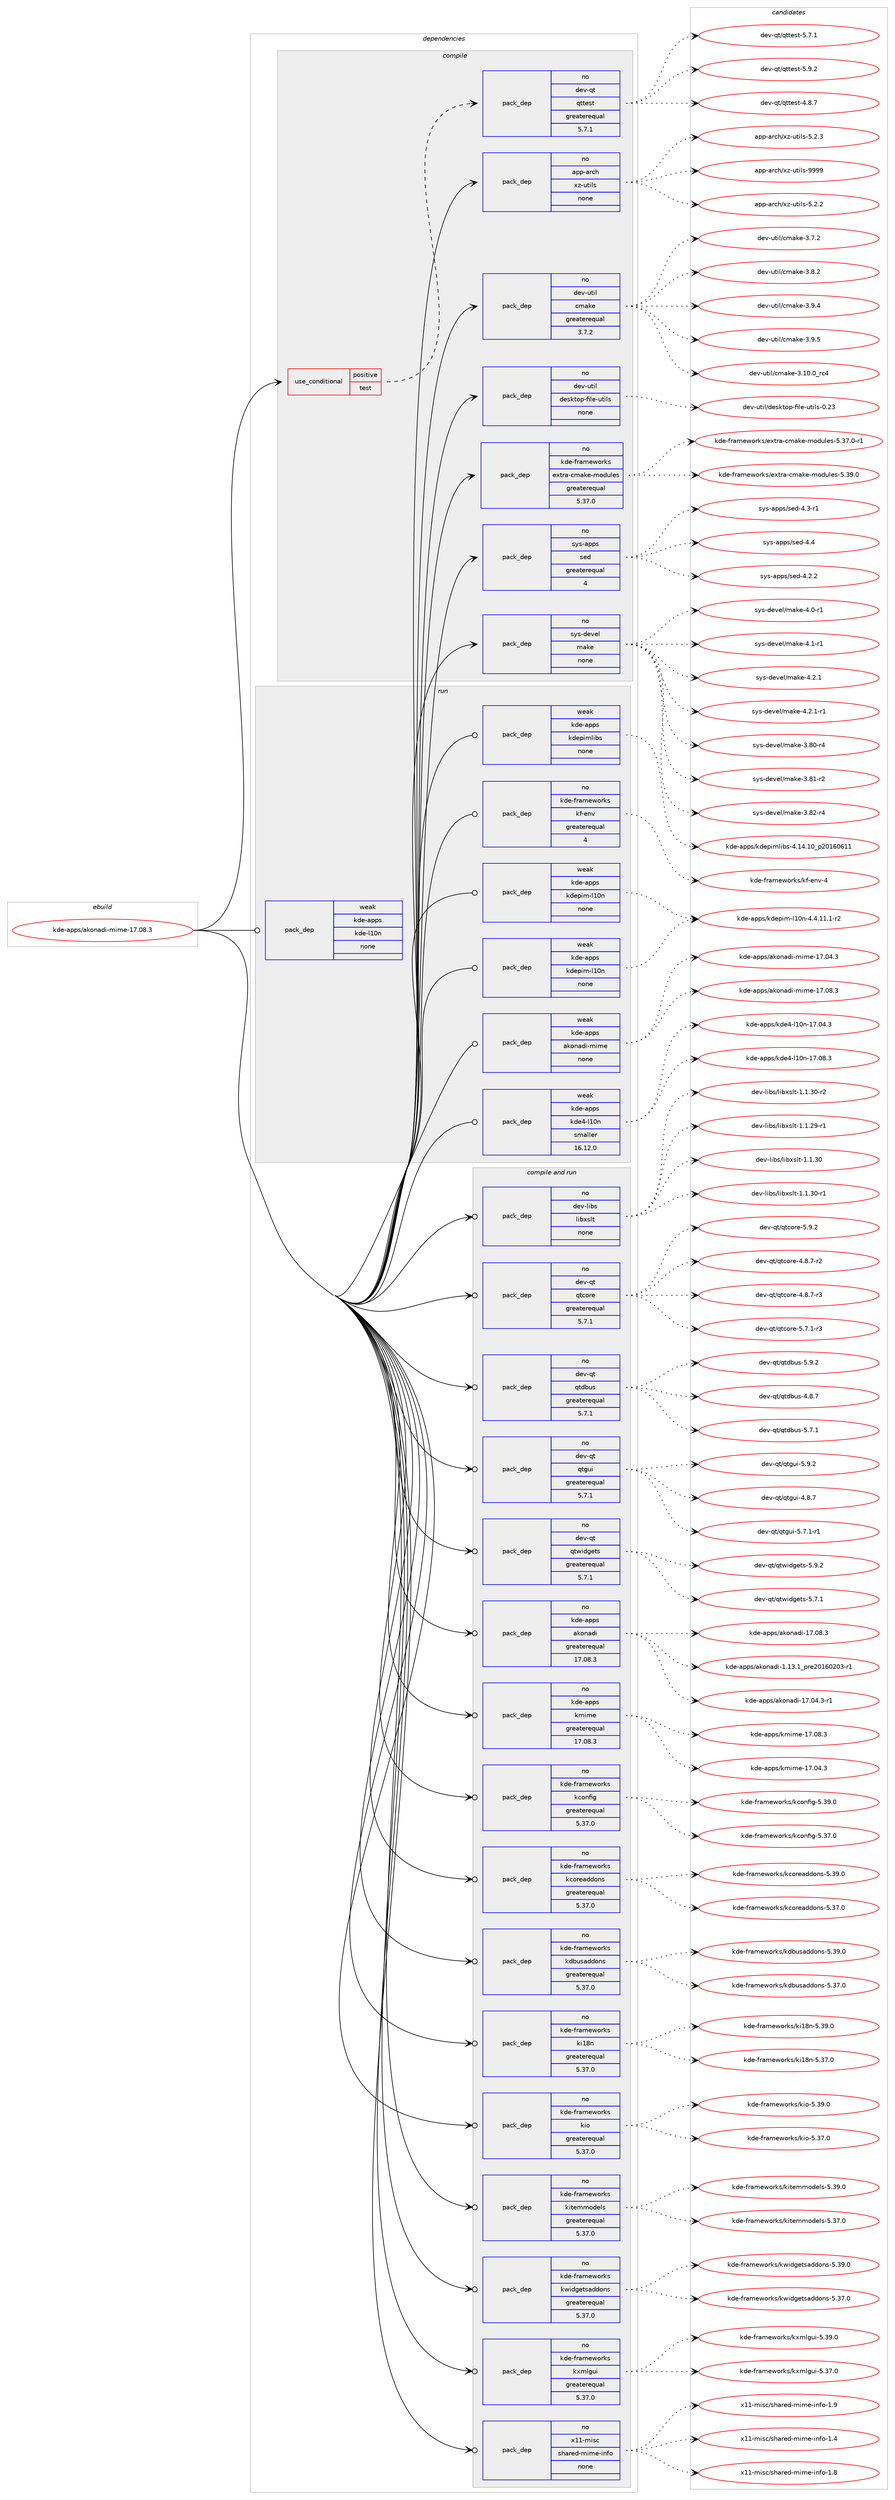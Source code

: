 digraph prolog {

# *************
# Graph options
# *************

newrank=true;
concentrate=true;
compound=true;
graph [rankdir=LR,fontname=Helvetica,fontsize=10,ranksep=1.5];#, ranksep=2.5, nodesep=0.2];
edge  [arrowhead=vee];
node  [fontname=Helvetica,fontsize=10];

# **********
# The ebuild
# **********

subgraph cluster_leftcol {
color=gray;
rank=same;
label=<<i>ebuild</i>>;
id [label="kde-apps/akonadi-mime-17.08.3", color=red, width=4, href="../kde-apps/akonadi-mime-17.08.3.svg"];
}

# ****************
# The dependencies
# ****************

subgraph cluster_midcol {
color=gray;
label=<<i>dependencies</i>>;
subgraph cluster_compile {
fillcolor="#eeeeee";
style=filled;
label=<<i>compile</i>>;
subgraph cond82305 {
dependency313438 [label=<<TABLE BORDER="0" CELLBORDER="1" CELLSPACING="0" CELLPADDING="4"><TR><TD ROWSPAN="3" CELLPADDING="10">use_conditional</TD></TR><TR><TD>positive</TD></TR><TR><TD>test</TD></TR></TABLE>>, shape=none, color=red];
subgraph pack226142 {
dependency313439 [label=<<TABLE BORDER="0" CELLBORDER="1" CELLSPACING="0" CELLPADDING="4" WIDTH="220"><TR><TD ROWSPAN="6" CELLPADDING="30">pack_dep</TD></TR><TR><TD WIDTH="110">no</TD></TR><TR><TD>dev-qt</TD></TR><TR><TD>qttest</TD></TR><TR><TD>greaterequal</TD></TR><TR><TD>5.7.1</TD></TR></TABLE>>, shape=none, color=blue];
}
dependency313438:e -> dependency313439:w [weight=20,style="dashed",arrowhead="vee"];
}
id:e -> dependency313438:w [weight=20,style="solid",arrowhead="vee"];
subgraph pack226143 {
dependency313440 [label=<<TABLE BORDER="0" CELLBORDER="1" CELLSPACING="0" CELLPADDING="4" WIDTH="220"><TR><TD ROWSPAN="6" CELLPADDING="30">pack_dep</TD></TR><TR><TD WIDTH="110">no</TD></TR><TR><TD>app-arch</TD></TR><TR><TD>xz-utils</TD></TR><TR><TD>none</TD></TR><TR><TD></TD></TR></TABLE>>, shape=none, color=blue];
}
id:e -> dependency313440:w [weight=20,style="solid",arrowhead="vee"];
subgraph pack226144 {
dependency313441 [label=<<TABLE BORDER="0" CELLBORDER="1" CELLSPACING="0" CELLPADDING="4" WIDTH="220"><TR><TD ROWSPAN="6" CELLPADDING="30">pack_dep</TD></TR><TR><TD WIDTH="110">no</TD></TR><TR><TD>dev-util</TD></TR><TR><TD>cmake</TD></TR><TR><TD>greaterequal</TD></TR><TR><TD>3.7.2</TD></TR></TABLE>>, shape=none, color=blue];
}
id:e -> dependency313441:w [weight=20,style="solid",arrowhead="vee"];
subgraph pack226145 {
dependency313442 [label=<<TABLE BORDER="0" CELLBORDER="1" CELLSPACING="0" CELLPADDING="4" WIDTH="220"><TR><TD ROWSPAN="6" CELLPADDING="30">pack_dep</TD></TR><TR><TD WIDTH="110">no</TD></TR><TR><TD>dev-util</TD></TR><TR><TD>desktop-file-utils</TD></TR><TR><TD>none</TD></TR><TR><TD></TD></TR></TABLE>>, shape=none, color=blue];
}
id:e -> dependency313442:w [weight=20,style="solid",arrowhead="vee"];
subgraph pack226146 {
dependency313443 [label=<<TABLE BORDER="0" CELLBORDER="1" CELLSPACING="0" CELLPADDING="4" WIDTH="220"><TR><TD ROWSPAN="6" CELLPADDING="30">pack_dep</TD></TR><TR><TD WIDTH="110">no</TD></TR><TR><TD>kde-frameworks</TD></TR><TR><TD>extra-cmake-modules</TD></TR><TR><TD>greaterequal</TD></TR><TR><TD>5.37.0</TD></TR></TABLE>>, shape=none, color=blue];
}
id:e -> dependency313443:w [weight=20,style="solid",arrowhead="vee"];
subgraph pack226147 {
dependency313444 [label=<<TABLE BORDER="0" CELLBORDER="1" CELLSPACING="0" CELLPADDING="4" WIDTH="220"><TR><TD ROWSPAN="6" CELLPADDING="30">pack_dep</TD></TR><TR><TD WIDTH="110">no</TD></TR><TR><TD>sys-apps</TD></TR><TR><TD>sed</TD></TR><TR><TD>greaterequal</TD></TR><TR><TD>4</TD></TR></TABLE>>, shape=none, color=blue];
}
id:e -> dependency313444:w [weight=20,style="solid",arrowhead="vee"];
subgraph pack226148 {
dependency313445 [label=<<TABLE BORDER="0" CELLBORDER="1" CELLSPACING="0" CELLPADDING="4" WIDTH="220"><TR><TD ROWSPAN="6" CELLPADDING="30">pack_dep</TD></TR><TR><TD WIDTH="110">no</TD></TR><TR><TD>sys-devel</TD></TR><TR><TD>make</TD></TR><TR><TD>none</TD></TR><TR><TD></TD></TR></TABLE>>, shape=none, color=blue];
}
id:e -> dependency313445:w [weight=20,style="solid",arrowhead="vee"];
}
subgraph cluster_compileandrun {
fillcolor="#eeeeee";
style=filled;
label=<<i>compile and run</i>>;
subgraph pack226149 {
dependency313446 [label=<<TABLE BORDER="0" CELLBORDER="1" CELLSPACING="0" CELLPADDING="4" WIDTH="220"><TR><TD ROWSPAN="6" CELLPADDING="30">pack_dep</TD></TR><TR><TD WIDTH="110">no</TD></TR><TR><TD>dev-libs</TD></TR><TR><TD>libxslt</TD></TR><TR><TD>none</TD></TR><TR><TD></TD></TR></TABLE>>, shape=none, color=blue];
}
id:e -> dependency313446:w [weight=20,style="solid",arrowhead="odotvee"];
subgraph pack226150 {
dependency313447 [label=<<TABLE BORDER="0" CELLBORDER="1" CELLSPACING="0" CELLPADDING="4" WIDTH="220"><TR><TD ROWSPAN="6" CELLPADDING="30">pack_dep</TD></TR><TR><TD WIDTH="110">no</TD></TR><TR><TD>dev-qt</TD></TR><TR><TD>qtcore</TD></TR><TR><TD>greaterequal</TD></TR><TR><TD>5.7.1</TD></TR></TABLE>>, shape=none, color=blue];
}
id:e -> dependency313447:w [weight=20,style="solid",arrowhead="odotvee"];
subgraph pack226151 {
dependency313448 [label=<<TABLE BORDER="0" CELLBORDER="1" CELLSPACING="0" CELLPADDING="4" WIDTH="220"><TR><TD ROWSPAN="6" CELLPADDING="30">pack_dep</TD></TR><TR><TD WIDTH="110">no</TD></TR><TR><TD>dev-qt</TD></TR><TR><TD>qtdbus</TD></TR><TR><TD>greaterequal</TD></TR><TR><TD>5.7.1</TD></TR></TABLE>>, shape=none, color=blue];
}
id:e -> dependency313448:w [weight=20,style="solid",arrowhead="odotvee"];
subgraph pack226152 {
dependency313449 [label=<<TABLE BORDER="0" CELLBORDER="1" CELLSPACING="0" CELLPADDING="4" WIDTH="220"><TR><TD ROWSPAN="6" CELLPADDING="30">pack_dep</TD></TR><TR><TD WIDTH="110">no</TD></TR><TR><TD>dev-qt</TD></TR><TR><TD>qtgui</TD></TR><TR><TD>greaterequal</TD></TR><TR><TD>5.7.1</TD></TR></TABLE>>, shape=none, color=blue];
}
id:e -> dependency313449:w [weight=20,style="solid",arrowhead="odotvee"];
subgraph pack226153 {
dependency313450 [label=<<TABLE BORDER="0" CELLBORDER="1" CELLSPACING="0" CELLPADDING="4" WIDTH="220"><TR><TD ROWSPAN="6" CELLPADDING="30">pack_dep</TD></TR><TR><TD WIDTH="110">no</TD></TR><TR><TD>dev-qt</TD></TR><TR><TD>qtwidgets</TD></TR><TR><TD>greaterequal</TD></TR><TR><TD>5.7.1</TD></TR></TABLE>>, shape=none, color=blue];
}
id:e -> dependency313450:w [weight=20,style="solid",arrowhead="odotvee"];
subgraph pack226154 {
dependency313451 [label=<<TABLE BORDER="0" CELLBORDER="1" CELLSPACING="0" CELLPADDING="4" WIDTH="220"><TR><TD ROWSPAN="6" CELLPADDING="30">pack_dep</TD></TR><TR><TD WIDTH="110">no</TD></TR><TR><TD>kde-apps</TD></TR><TR><TD>akonadi</TD></TR><TR><TD>greaterequal</TD></TR><TR><TD>17.08.3</TD></TR></TABLE>>, shape=none, color=blue];
}
id:e -> dependency313451:w [weight=20,style="solid",arrowhead="odotvee"];
subgraph pack226155 {
dependency313452 [label=<<TABLE BORDER="0" CELLBORDER="1" CELLSPACING="0" CELLPADDING="4" WIDTH="220"><TR><TD ROWSPAN="6" CELLPADDING="30">pack_dep</TD></TR><TR><TD WIDTH="110">no</TD></TR><TR><TD>kde-apps</TD></TR><TR><TD>kmime</TD></TR><TR><TD>greaterequal</TD></TR><TR><TD>17.08.3</TD></TR></TABLE>>, shape=none, color=blue];
}
id:e -> dependency313452:w [weight=20,style="solid",arrowhead="odotvee"];
subgraph pack226156 {
dependency313453 [label=<<TABLE BORDER="0" CELLBORDER="1" CELLSPACING="0" CELLPADDING="4" WIDTH="220"><TR><TD ROWSPAN="6" CELLPADDING="30">pack_dep</TD></TR><TR><TD WIDTH="110">no</TD></TR><TR><TD>kde-frameworks</TD></TR><TR><TD>kconfig</TD></TR><TR><TD>greaterequal</TD></TR><TR><TD>5.37.0</TD></TR></TABLE>>, shape=none, color=blue];
}
id:e -> dependency313453:w [weight=20,style="solid",arrowhead="odotvee"];
subgraph pack226157 {
dependency313454 [label=<<TABLE BORDER="0" CELLBORDER="1" CELLSPACING="0" CELLPADDING="4" WIDTH="220"><TR><TD ROWSPAN="6" CELLPADDING="30">pack_dep</TD></TR><TR><TD WIDTH="110">no</TD></TR><TR><TD>kde-frameworks</TD></TR><TR><TD>kcoreaddons</TD></TR><TR><TD>greaterequal</TD></TR><TR><TD>5.37.0</TD></TR></TABLE>>, shape=none, color=blue];
}
id:e -> dependency313454:w [weight=20,style="solid",arrowhead="odotvee"];
subgraph pack226158 {
dependency313455 [label=<<TABLE BORDER="0" CELLBORDER="1" CELLSPACING="0" CELLPADDING="4" WIDTH="220"><TR><TD ROWSPAN="6" CELLPADDING="30">pack_dep</TD></TR><TR><TD WIDTH="110">no</TD></TR><TR><TD>kde-frameworks</TD></TR><TR><TD>kdbusaddons</TD></TR><TR><TD>greaterequal</TD></TR><TR><TD>5.37.0</TD></TR></TABLE>>, shape=none, color=blue];
}
id:e -> dependency313455:w [weight=20,style="solid",arrowhead="odotvee"];
subgraph pack226159 {
dependency313456 [label=<<TABLE BORDER="0" CELLBORDER="1" CELLSPACING="0" CELLPADDING="4" WIDTH="220"><TR><TD ROWSPAN="6" CELLPADDING="30">pack_dep</TD></TR><TR><TD WIDTH="110">no</TD></TR><TR><TD>kde-frameworks</TD></TR><TR><TD>ki18n</TD></TR><TR><TD>greaterequal</TD></TR><TR><TD>5.37.0</TD></TR></TABLE>>, shape=none, color=blue];
}
id:e -> dependency313456:w [weight=20,style="solid",arrowhead="odotvee"];
subgraph pack226160 {
dependency313457 [label=<<TABLE BORDER="0" CELLBORDER="1" CELLSPACING="0" CELLPADDING="4" WIDTH="220"><TR><TD ROWSPAN="6" CELLPADDING="30">pack_dep</TD></TR><TR><TD WIDTH="110">no</TD></TR><TR><TD>kde-frameworks</TD></TR><TR><TD>kio</TD></TR><TR><TD>greaterequal</TD></TR><TR><TD>5.37.0</TD></TR></TABLE>>, shape=none, color=blue];
}
id:e -> dependency313457:w [weight=20,style="solid",arrowhead="odotvee"];
subgraph pack226161 {
dependency313458 [label=<<TABLE BORDER="0" CELLBORDER="1" CELLSPACING="0" CELLPADDING="4" WIDTH="220"><TR><TD ROWSPAN="6" CELLPADDING="30">pack_dep</TD></TR><TR><TD WIDTH="110">no</TD></TR><TR><TD>kde-frameworks</TD></TR><TR><TD>kitemmodels</TD></TR><TR><TD>greaterequal</TD></TR><TR><TD>5.37.0</TD></TR></TABLE>>, shape=none, color=blue];
}
id:e -> dependency313458:w [weight=20,style="solid",arrowhead="odotvee"];
subgraph pack226162 {
dependency313459 [label=<<TABLE BORDER="0" CELLBORDER="1" CELLSPACING="0" CELLPADDING="4" WIDTH="220"><TR><TD ROWSPAN="6" CELLPADDING="30">pack_dep</TD></TR><TR><TD WIDTH="110">no</TD></TR><TR><TD>kde-frameworks</TD></TR><TR><TD>kwidgetsaddons</TD></TR><TR><TD>greaterequal</TD></TR><TR><TD>5.37.0</TD></TR></TABLE>>, shape=none, color=blue];
}
id:e -> dependency313459:w [weight=20,style="solid",arrowhead="odotvee"];
subgraph pack226163 {
dependency313460 [label=<<TABLE BORDER="0" CELLBORDER="1" CELLSPACING="0" CELLPADDING="4" WIDTH="220"><TR><TD ROWSPAN="6" CELLPADDING="30">pack_dep</TD></TR><TR><TD WIDTH="110">no</TD></TR><TR><TD>kde-frameworks</TD></TR><TR><TD>kxmlgui</TD></TR><TR><TD>greaterequal</TD></TR><TR><TD>5.37.0</TD></TR></TABLE>>, shape=none, color=blue];
}
id:e -> dependency313460:w [weight=20,style="solid",arrowhead="odotvee"];
subgraph pack226164 {
dependency313461 [label=<<TABLE BORDER="0" CELLBORDER="1" CELLSPACING="0" CELLPADDING="4" WIDTH="220"><TR><TD ROWSPAN="6" CELLPADDING="30">pack_dep</TD></TR><TR><TD WIDTH="110">no</TD></TR><TR><TD>x11-misc</TD></TR><TR><TD>shared-mime-info</TD></TR><TR><TD>none</TD></TR><TR><TD></TD></TR></TABLE>>, shape=none, color=blue];
}
id:e -> dependency313461:w [weight=20,style="solid",arrowhead="odotvee"];
}
subgraph cluster_run {
fillcolor="#eeeeee";
style=filled;
label=<<i>run</i>>;
subgraph pack226165 {
dependency313462 [label=<<TABLE BORDER="0" CELLBORDER="1" CELLSPACING="0" CELLPADDING="4" WIDTH="220"><TR><TD ROWSPAN="6" CELLPADDING="30">pack_dep</TD></TR><TR><TD WIDTH="110">no</TD></TR><TR><TD>kde-frameworks</TD></TR><TR><TD>kf-env</TD></TR><TR><TD>greaterequal</TD></TR><TR><TD>4</TD></TR></TABLE>>, shape=none, color=blue];
}
id:e -> dependency313462:w [weight=20,style="solid",arrowhead="odot"];
subgraph pack226166 {
dependency313463 [label=<<TABLE BORDER="0" CELLBORDER="1" CELLSPACING="0" CELLPADDING="4" WIDTH="220"><TR><TD ROWSPAN="6" CELLPADDING="30">pack_dep</TD></TR><TR><TD WIDTH="110">weak</TD></TR><TR><TD>kde-apps</TD></TR><TR><TD>akonadi-mime</TD></TR><TR><TD>none</TD></TR><TR><TD></TD></TR></TABLE>>, shape=none, color=blue];
}
id:e -> dependency313463:w [weight=20,style="solid",arrowhead="odot"];
subgraph pack226167 {
dependency313464 [label=<<TABLE BORDER="0" CELLBORDER="1" CELLSPACING="0" CELLPADDING="4" WIDTH="220"><TR><TD ROWSPAN="6" CELLPADDING="30">pack_dep</TD></TR><TR><TD WIDTH="110">weak</TD></TR><TR><TD>kde-apps</TD></TR><TR><TD>kde-l10n</TD></TR><TR><TD>none</TD></TR><TR><TD></TD></TR></TABLE>>, shape=none, color=blue];
}
id:e -> dependency313464:w [weight=20,style="solid",arrowhead="odot"];
subgraph pack226168 {
dependency313465 [label=<<TABLE BORDER="0" CELLBORDER="1" CELLSPACING="0" CELLPADDING="4" WIDTH="220"><TR><TD ROWSPAN="6" CELLPADDING="30">pack_dep</TD></TR><TR><TD WIDTH="110">weak</TD></TR><TR><TD>kde-apps</TD></TR><TR><TD>kde4-l10n</TD></TR><TR><TD>smaller</TD></TR><TR><TD>16.12.0</TD></TR></TABLE>>, shape=none, color=blue];
}
id:e -> dependency313465:w [weight=20,style="solid",arrowhead="odot"];
subgraph pack226169 {
dependency313466 [label=<<TABLE BORDER="0" CELLBORDER="1" CELLSPACING="0" CELLPADDING="4" WIDTH="220"><TR><TD ROWSPAN="6" CELLPADDING="30">pack_dep</TD></TR><TR><TD WIDTH="110">weak</TD></TR><TR><TD>kde-apps</TD></TR><TR><TD>kdepim-l10n</TD></TR><TR><TD>none</TD></TR><TR><TD></TD></TR></TABLE>>, shape=none, color=blue];
}
id:e -> dependency313466:w [weight=20,style="solid",arrowhead="odot"];
subgraph pack226170 {
dependency313467 [label=<<TABLE BORDER="0" CELLBORDER="1" CELLSPACING="0" CELLPADDING="4" WIDTH="220"><TR><TD ROWSPAN="6" CELLPADDING="30">pack_dep</TD></TR><TR><TD WIDTH="110">weak</TD></TR><TR><TD>kde-apps</TD></TR><TR><TD>kdepim-l10n</TD></TR><TR><TD>none</TD></TR><TR><TD></TD></TR></TABLE>>, shape=none, color=blue];
}
id:e -> dependency313467:w [weight=20,style="solid",arrowhead="odot"];
subgraph pack226171 {
dependency313468 [label=<<TABLE BORDER="0" CELLBORDER="1" CELLSPACING="0" CELLPADDING="4" WIDTH="220"><TR><TD ROWSPAN="6" CELLPADDING="30">pack_dep</TD></TR><TR><TD WIDTH="110">weak</TD></TR><TR><TD>kde-apps</TD></TR><TR><TD>kdepimlibs</TD></TR><TR><TD>none</TD></TR><TR><TD></TD></TR></TABLE>>, shape=none, color=blue];
}
id:e -> dependency313468:w [weight=20,style="solid",arrowhead="odot"];
}
}

# **************
# The candidates
# **************

subgraph cluster_choices {
rank=same;
color=gray;
label=<<i>candidates</i>>;

subgraph choice226142 {
color=black;
nodesep=1;
choice1001011184511311647113116116101115116455246564655 [label="dev-qt/qttest-4.8.7", color=red, width=4,href="../dev-qt/qttest-4.8.7.svg"];
choice1001011184511311647113116116101115116455346554649 [label="dev-qt/qttest-5.7.1", color=red, width=4,href="../dev-qt/qttest-5.7.1.svg"];
choice1001011184511311647113116116101115116455346574650 [label="dev-qt/qttest-5.9.2", color=red, width=4,href="../dev-qt/qttest-5.9.2.svg"];
dependency313439:e -> choice1001011184511311647113116116101115116455246564655:w [style=dotted,weight="100"];
dependency313439:e -> choice1001011184511311647113116116101115116455346554649:w [style=dotted,weight="100"];
dependency313439:e -> choice1001011184511311647113116116101115116455346574650:w [style=dotted,weight="100"];
}
subgraph choice226143 {
color=black;
nodesep=1;
choice971121124597114991044712012245117116105108115455346504650 [label="app-arch/xz-utils-5.2.2", color=red, width=4,href="../app-arch/xz-utils-5.2.2.svg"];
choice971121124597114991044712012245117116105108115455346504651 [label="app-arch/xz-utils-5.2.3", color=red, width=4,href="../app-arch/xz-utils-5.2.3.svg"];
choice9711211245971149910447120122451171161051081154557575757 [label="app-arch/xz-utils-9999", color=red, width=4,href="../app-arch/xz-utils-9999.svg"];
dependency313440:e -> choice971121124597114991044712012245117116105108115455346504650:w [style=dotted,weight="100"];
dependency313440:e -> choice971121124597114991044712012245117116105108115455346504651:w [style=dotted,weight="100"];
dependency313440:e -> choice9711211245971149910447120122451171161051081154557575757:w [style=dotted,weight="100"];
}
subgraph choice226144 {
color=black;
nodesep=1;
choice1001011184511711610510847991099710710145514649484648951149952 [label="dev-util/cmake-3.10.0_rc4", color=red, width=4,href="../dev-util/cmake-3.10.0_rc4.svg"];
choice10010111845117116105108479910997107101455146554650 [label="dev-util/cmake-3.7.2", color=red, width=4,href="../dev-util/cmake-3.7.2.svg"];
choice10010111845117116105108479910997107101455146564650 [label="dev-util/cmake-3.8.2", color=red, width=4,href="../dev-util/cmake-3.8.2.svg"];
choice10010111845117116105108479910997107101455146574652 [label="dev-util/cmake-3.9.4", color=red, width=4,href="../dev-util/cmake-3.9.4.svg"];
choice10010111845117116105108479910997107101455146574653 [label="dev-util/cmake-3.9.5", color=red, width=4,href="../dev-util/cmake-3.9.5.svg"];
dependency313441:e -> choice1001011184511711610510847991099710710145514649484648951149952:w [style=dotted,weight="100"];
dependency313441:e -> choice10010111845117116105108479910997107101455146554650:w [style=dotted,weight="100"];
dependency313441:e -> choice10010111845117116105108479910997107101455146564650:w [style=dotted,weight="100"];
dependency313441:e -> choice10010111845117116105108479910997107101455146574652:w [style=dotted,weight="100"];
dependency313441:e -> choice10010111845117116105108479910997107101455146574653:w [style=dotted,weight="100"];
}
subgraph choice226145 {
color=black;
nodesep=1;
choice100101118451171161051084710010111510711611111245102105108101451171161051081154548465051 [label="dev-util/desktop-file-utils-0.23", color=red, width=4,href="../dev-util/desktop-file-utils-0.23.svg"];
dependency313442:e -> choice100101118451171161051084710010111510711611111245102105108101451171161051081154548465051:w [style=dotted,weight="100"];
}
subgraph choice226146 {
color=black;
nodesep=1;
choice1071001014510211497109101119111114107115471011201161149745991099710710145109111100117108101115455346515546484511449 [label="kde-frameworks/extra-cmake-modules-5.37.0-r1", color=red, width=4,href="../kde-frameworks/extra-cmake-modules-5.37.0-r1.svg"];
choice107100101451021149710910111911111410711547101120116114974599109971071014510911110011710810111545534651574648 [label="kde-frameworks/extra-cmake-modules-5.39.0", color=red, width=4,href="../kde-frameworks/extra-cmake-modules-5.39.0.svg"];
dependency313443:e -> choice1071001014510211497109101119111114107115471011201161149745991099710710145109111100117108101115455346515546484511449:w [style=dotted,weight="100"];
dependency313443:e -> choice107100101451021149710910111911111410711547101120116114974599109971071014510911110011710810111545534651574648:w [style=dotted,weight="100"];
}
subgraph choice226147 {
color=black;
nodesep=1;
choice115121115459711211211547115101100455246504650 [label="sys-apps/sed-4.2.2", color=red, width=4,href="../sys-apps/sed-4.2.2.svg"];
choice115121115459711211211547115101100455246514511449 [label="sys-apps/sed-4.3-r1", color=red, width=4,href="../sys-apps/sed-4.3-r1.svg"];
choice11512111545971121121154711510110045524652 [label="sys-apps/sed-4.4", color=red, width=4,href="../sys-apps/sed-4.4.svg"];
dependency313444:e -> choice115121115459711211211547115101100455246504650:w [style=dotted,weight="100"];
dependency313444:e -> choice115121115459711211211547115101100455246514511449:w [style=dotted,weight="100"];
dependency313444:e -> choice11512111545971121121154711510110045524652:w [style=dotted,weight="100"];
}
subgraph choice226148 {
color=black;
nodesep=1;
choice11512111545100101118101108471099710710145514656484511452 [label="sys-devel/make-3.80-r4", color=red, width=4,href="../sys-devel/make-3.80-r4.svg"];
choice11512111545100101118101108471099710710145514656494511450 [label="sys-devel/make-3.81-r2", color=red, width=4,href="../sys-devel/make-3.81-r2.svg"];
choice11512111545100101118101108471099710710145514656504511452 [label="sys-devel/make-3.82-r4", color=red, width=4,href="../sys-devel/make-3.82-r4.svg"];
choice115121115451001011181011084710997107101455246484511449 [label="sys-devel/make-4.0-r1", color=red, width=4,href="../sys-devel/make-4.0-r1.svg"];
choice115121115451001011181011084710997107101455246494511449 [label="sys-devel/make-4.1-r1", color=red, width=4,href="../sys-devel/make-4.1-r1.svg"];
choice115121115451001011181011084710997107101455246504649 [label="sys-devel/make-4.2.1", color=red, width=4,href="../sys-devel/make-4.2.1.svg"];
choice1151211154510010111810110847109971071014552465046494511449 [label="sys-devel/make-4.2.1-r1", color=red, width=4,href="../sys-devel/make-4.2.1-r1.svg"];
dependency313445:e -> choice11512111545100101118101108471099710710145514656484511452:w [style=dotted,weight="100"];
dependency313445:e -> choice11512111545100101118101108471099710710145514656494511450:w [style=dotted,weight="100"];
dependency313445:e -> choice11512111545100101118101108471099710710145514656504511452:w [style=dotted,weight="100"];
dependency313445:e -> choice115121115451001011181011084710997107101455246484511449:w [style=dotted,weight="100"];
dependency313445:e -> choice115121115451001011181011084710997107101455246494511449:w [style=dotted,weight="100"];
dependency313445:e -> choice115121115451001011181011084710997107101455246504649:w [style=dotted,weight="100"];
dependency313445:e -> choice1151211154510010111810110847109971071014552465046494511449:w [style=dotted,weight="100"];
}
subgraph choice226149 {
color=black;
nodesep=1;
choice10010111845108105981154710810598120115108116454946494650574511449 [label="dev-libs/libxslt-1.1.29-r1", color=red, width=4,href="../dev-libs/libxslt-1.1.29-r1.svg"];
choice1001011184510810598115471081059812011510811645494649465148 [label="dev-libs/libxslt-1.1.30", color=red, width=4,href="../dev-libs/libxslt-1.1.30.svg"];
choice10010111845108105981154710810598120115108116454946494651484511449 [label="dev-libs/libxslt-1.1.30-r1", color=red, width=4,href="../dev-libs/libxslt-1.1.30-r1.svg"];
choice10010111845108105981154710810598120115108116454946494651484511450 [label="dev-libs/libxslt-1.1.30-r2", color=red, width=4,href="../dev-libs/libxslt-1.1.30-r2.svg"];
dependency313446:e -> choice10010111845108105981154710810598120115108116454946494650574511449:w [style=dotted,weight="100"];
dependency313446:e -> choice1001011184510810598115471081059812011510811645494649465148:w [style=dotted,weight="100"];
dependency313446:e -> choice10010111845108105981154710810598120115108116454946494651484511449:w [style=dotted,weight="100"];
dependency313446:e -> choice10010111845108105981154710810598120115108116454946494651484511450:w [style=dotted,weight="100"];
}
subgraph choice226150 {
color=black;
nodesep=1;
choice1001011184511311647113116991111141014552465646554511450 [label="dev-qt/qtcore-4.8.7-r2", color=red, width=4,href="../dev-qt/qtcore-4.8.7-r2.svg"];
choice1001011184511311647113116991111141014552465646554511451 [label="dev-qt/qtcore-4.8.7-r3", color=red, width=4,href="../dev-qt/qtcore-4.8.7-r3.svg"];
choice1001011184511311647113116991111141014553465546494511451 [label="dev-qt/qtcore-5.7.1-r3", color=red, width=4,href="../dev-qt/qtcore-5.7.1-r3.svg"];
choice100101118451131164711311699111114101455346574650 [label="dev-qt/qtcore-5.9.2", color=red, width=4,href="../dev-qt/qtcore-5.9.2.svg"];
dependency313447:e -> choice1001011184511311647113116991111141014552465646554511450:w [style=dotted,weight="100"];
dependency313447:e -> choice1001011184511311647113116991111141014552465646554511451:w [style=dotted,weight="100"];
dependency313447:e -> choice1001011184511311647113116991111141014553465546494511451:w [style=dotted,weight="100"];
dependency313447:e -> choice100101118451131164711311699111114101455346574650:w [style=dotted,weight="100"];
}
subgraph choice226151 {
color=black;
nodesep=1;
choice100101118451131164711311610098117115455246564655 [label="dev-qt/qtdbus-4.8.7", color=red, width=4,href="../dev-qt/qtdbus-4.8.7.svg"];
choice100101118451131164711311610098117115455346554649 [label="dev-qt/qtdbus-5.7.1", color=red, width=4,href="../dev-qt/qtdbus-5.7.1.svg"];
choice100101118451131164711311610098117115455346574650 [label="dev-qt/qtdbus-5.9.2", color=red, width=4,href="../dev-qt/qtdbus-5.9.2.svg"];
dependency313448:e -> choice100101118451131164711311610098117115455246564655:w [style=dotted,weight="100"];
dependency313448:e -> choice100101118451131164711311610098117115455346554649:w [style=dotted,weight="100"];
dependency313448:e -> choice100101118451131164711311610098117115455346574650:w [style=dotted,weight="100"];
}
subgraph choice226152 {
color=black;
nodesep=1;
choice1001011184511311647113116103117105455246564655 [label="dev-qt/qtgui-4.8.7", color=red, width=4,href="../dev-qt/qtgui-4.8.7.svg"];
choice10010111845113116471131161031171054553465546494511449 [label="dev-qt/qtgui-5.7.1-r1", color=red, width=4,href="../dev-qt/qtgui-5.7.1-r1.svg"];
choice1001011184511311647113116103117105455346574650 [label="dev-qt/qtgui-5.9.2", color=red, width=4,href="../dev-qt/qtgui-5.9.2.svg"];
dependency313449:e -> choice1001011184511311647113116103117105455246564655:w [style=dotted,weight="100"];
dependency313449:e -> choice10010111845113116471131161031171054553465546494511449:w [style=dotted,weight="100"];
dependency313449:e -> choice1001011184511311647113116103117105455346574650:w [style=dotted,weight="100"];
}
subgraph choice226153 {
color=black;
nodesep=1;
choice1001011184511311647113116119105100103101116115455346554649 [label="dev-qt/qtwidgets-5.7.1", color=red, width=4,href="../dev-qt/qtwidgets-5.7.1.svg"];
choice1001011184511311647113116119105100103101116115455346574650 [label="dev-qt/qtwidgets-5.9.2", color=red, width=4,href="../dev-qt/qtwidgets-5.9.2.svg"];
dependency313450:e -> choice1001011184511311647113116119105100103101116115455346554649:w [style=dotted,weight="100"];
dependency313450:e -> choice1001011184511311647113116119105100103101116115455346574650:w [style=dotted,weight="100"];
}
subgraph choice226154 {
color=black;
nodesep=1;
choice1071001014597112112115479710711111097100105454946495146499511211410150484954485048514511449 [label="kde-apps/akonadi-1.13.1_pre20160203-r1", color=red, width=4,href="../kde-apps/akonadi-1.13.1_pre20160203-r1.svg"];
choice107100101459711211211547971071111109710010545495546485246514511449 [label="kde-apps/akonadi-17.04.3-r1", color=red, width=4,href="../kde-apps/akonadi-17.04.3-r1.svg"];
choice10710010145971121121154797107111110971001054549554648564651 [label="kde-apps/akonadi-17.08.3", color=red, width=4,href="../kde-apps/akonadi-17.08.3.svg"];
dependency313451:e -> choice1071001014597112112115479710711111097100105454946495146499511211410150484954485048514511449:w [style=dotted,weight="100"];
dependency313451:e -> choice107100101459711211211547971071111109710010545495546485246514511449:w [style=dotted,weight="100"];
dependency313451:e -> choice10710010145971121121154797107111110971001054549554648564651:w [style=dotted,weight="100"];
}
subgraph choice226155 {
color=black;
nodesep=1;
choice1071001014597112112115471071091051091014549554648524651 [label="kde-apps/kmime-17.04.3", color=red, width=4,href="../kde-apps/kmime-17.04.3.svg"];
choice1071001014597112112115471071091051091014549554648564651 [label="kde-apps/kmime-17.08.3", color=red, width=4,href="../kde-apps/kmime-17.08.3.svg"];
dependency313452:e -> choice1071001014597112112115471071091051091014549554648524651:w [style=dotted,weight="100"];
dependency313452:e -> choice1071001014597112112115471071091051091014549554648564651:w [style=dotted,weight="100"];
}
subgraph choice226156 {
color=black;
nodesep=1;
choice1071001014510211497109101119111114107115471079911111010210510345534651554648 [label="kde-frameworks/kconfig-5.37.0", color=red, width=4,href="../kde-frameworks/kconfig-5.37.0.svg"];
choice1071001014510211497109101119111114107115471079911111010210510345534651574648 [label="kde-frameworks/kconfig-5.39.0", color=red, width=4,href="../kde-frameworks/kconfig-5.39.0.svg"];
dependency313453:e -> choice1071001014510211497109101119111114107115471079911111010210510345534651554648:w [style=dotted,weight="100"];
dependency313453:e -> choice1071001014510211497109101119111114107115471079911111010210510345534651574648:w [style=dotted,weight="100"];
}
subgraph choice226157 {
color=black;
nodesep=1;
choice107100101451021149710910111911111410711547107991111141019710010011111011545534651554648 [label="kde-frameworks/kcoreaddons-5.37.0", color=red, width=4,href="../kde-frameworks/kcoreaddons-5.37.0.svg"];
choice107100101451021149710910111911111410711547107991111141019710010011111011545534651574648 [label="kde-frameworks/kcoreaddons-5.39.0", color=red, width=4,href="../kde-frameworks/kcoreaddons-5.39.0.svg"];
dependency313454:e -> choice107100101451021149710910111911111410711547107991111141019710010011111011545534651554648:w [style=dotted,weight="100"];
dependency313454:e -> choice107100101451021149710910111911111410711547107991111141019710010011111011545534651574648:w [style=dotted,weight="100"];
}
subgraph choice226158 {
color=black;
nodesep=1;
choice107100101451021149710910111911111410711547107100981171159710010011111011545534651554648 [label="kde-frameworks/kdbusaddons-5.37.0", color=red, width=4,href="../kde-frameworks/kdbusaddons-5.37.0.svg"];
choice107100101451021149710910111911111410711547107100981171159710010011111011545534651574648 [label="kde-frameworks/kdbusaddons-5.39.0", color=red, width=4,href="../kde-frameworks/kdbusaddons-5.39.0.svg"];
dependency313455:e -> choice107100101451021149710910111911111410711547107100981171159710010011111011545534651554648:w [style=dotted,weight="100"];
dependency313455:e -> choice107100101451021149710910111911111410711547107100981171159710010011111011545534651574648:w [style=dotted,weight="100"];
}
subgraph choice226159 {
color=black;
nodesep=1;
choice107100101451021149710910111911111410711547107105495611045534651554648 [label="kde-frameworks/ki18n-5.37.0", color=red, width=4,href="../kde-frameworks/ki18n-5.37.0.svg"];
choice107100101451021149710910111911111410711547107105495611045534651574648 [label="kde-frameworks/ki18n-5.39.0", color=red, width=4,href="../kde-frameworks/ki18n-5.39.0.svg"];
dependency313456:e -> choice107100101451021149710910111911111410711547107105495611045534651554648:w [style=dotted,weight="100"];
dependency313456:e -> choice107100101451021149710910111911111410711547107105495611045534651574648:w [style=dotted,weight="100"];
}
subgraph choice226160 {
color=black;
nodesep=1;
choice10710010145102114971091011191111141071154710710511145534651554648 [label="kde-frameworks/kio-5.37.0", color=red, width=4,href="../kde-frameworks/kio-5.37.0.svg"];
choice10710010145102114971091011191111141071154710710511145534651574648 [label="kde-frameworks/kio-5.39.0", color=red, width=4,href="../kde-frameworks/kio-5.39.0.svg"];
dependency313457:e -> choice10710010145102114971091011191111141071154710710511145534651554648:w [style=dotted,weight="100"];
dependency313457:e -> choice10710010145102114971091011191111141071154710710511145534651574648:w [style=dotted,weight="100"];
}
subgraph choice226161 {
color=black;
nodesep=1;
choice10710010145102114971091011191111141071154710710511610110910911110010110811545534651554648 [label="kde-frameworks/kitemmodels-5.37.0", color=red, width=4,href="../kde-frameworks/kitemmodels-5.37.0.svg"];
choice10710010145102114971091011191111141071154710710511610110910911110010110811545534651574648 [label="kde-frameworks/kitemmodels-5.39.0", color=red, width=4,href="../kde-frameworks/kitemmodels-5.39.0.svg"];
dependency313458:e -> choice10710010145102114971091011191111141071154710710511610110910911110010110811545534651554648:w [style=dotted,weight="100"];
dependency313458:e -> choice10710010145102114971091011191111141071154710710511610110910911110010110811545534651574648:w [style=dotted,weight="100"];
}
subgraph choice226162 {
color=black;
nodesep=1;
choice1071001014510211497109101119111114107115471071191051001031011161159710010011111011545534651554648 [label="kde-frameworks/kwidgetsaddons-5.37.0", color=red, width=4,href="../kde-frameworks/kwidgetsaddons-5.37.0.svg"];
choice1071001014510211497109101119111114107115471071191051001031011161159710010011111011545534651574648 [label="kde-frameworks/kwidgetsaddons-5.39.0", color=red, width=4,href="../kde-frameworks/kwidgetsaddons-5.39.0.svg"];
dependency313459:e -> choice1071001014510211497109101119111114107115471071191051001031011161159710010011111011545534651554648:w [style=dotted,weight="100"];
dependency313459:e -> choice1071001014510211497109101119111114107115471071191051001031011161159710010011111011545534651574648:w [style=dotted,weight="100"];
}
subgraph choice226163 {
color=black;
nodesep=1;
choice10710010145102114971091011191111141071154710712010910810311710545534651554648 [label="kde-frameworks/kxmlgui-5.37.0", color=red, width=4,href="../kde-frameworks/kxmlgui-5.37.0.svg"];
choice10710010145102114971091011191111141071154710712010910810311710545534651574648 [label="kde-frameworks/kxmlgui-5.39.0", color=red, width=4,href="../kde-frameworks/kxmlgui-5.39.0.svg"];
dependency313460:e -> choice10710010145102114971091011191111141071154710712010910810311710545534651554648:w [style=dotted,weight="100"];
dependency313460:e -> choice10710010145102114971091011191111141071154710712010910810311710545534651574648:w [style=dotted,weight="100"];
}
subgraph choice226164 {
color=black;
nodesep=1;
choice120494945109105115994711510497114101100451091051091014510511010211145494652 [label="x11-misc/shared-mime-info-1.4", color=red, width=4,href="../x11-misc/shared-mime-info-1.4.svg"];
choice120494945109105115994711510497114101100451091051091014510511010211145494656 [label="x11-misc/shared-mime-info-1.8", color=red, width=4,href="../x11-misc/shared-mime-info-1.8.svg"];
choice120494945109105115994711510497114101100451091051091014510511010211145494657 [label="x11-misc/shared-mime-info-1.9", color=red, width=4,href="../x11-misc/shared-mime-info-1.9.svg"];
dependency313461:e -> choice120494945109105115994711510497114101100451091051091014510511010211145494652:w [style=dotted,weight="100"];
dependency313461:e -> choice120494945109105115994711510497114101100451091051091014510511010211145494656:w [style=dotted,weight="100"];
dependency313461:e -> choice120494945109105115994711510497114101100451091051091014510511010211145494657:w [style=dotted,weight="100"];
}
subgraph choice226165 {
color=black;
nodesep=1;
choice107100101451021149710910111911111410711547107102451011101184552 [label="kde-frameworks/kf-env-4", color=red, width=4,href="../kde-frameworks/kf-env-4.svg"];
dependency313462:e -> choice107100101451021149710910111911111410711547107102451011101184552:w [style=dotted,weight="100"];
}
subgraph choice226166 {
color=black;
nodesep=1;
choice1071001014597112112115479710711111097100105451091051091014549554648524651 [label="kde-apps/akonadi-mime-17.04.3", color=red, width=4,href="../kde-apps/akonadi-mime-17.04.3.svg"];
choice1071001014597112112115479710711111097100105451091051091014549554648564651 [label="kde-apps/akonadi-mime-17.08.3", color=red, width=4,href="../kde-apps/akonadi-mime-17.08.3.svg"];
dependency313463:e -> choice1071001014597112112115479710711111097100105451091051091014549554648524651:w [style=dotted,weight="100"];
dependency313463:e -> choice1071001014597112112115479710711111097100105451091051091014549554648564651:w [style=dotted,weight="100"];
}
subgraph choice226167 {
color=black;
nodesep=1;
}
subgraph choice226168 {
color=black;
nodesep=1;
choice107100101459711211211547107100101524510849481104549554648524651 [label="kde-apps/kde4-l10n-17.04.3", color=red, width=4,href="../kde-apps/kde4-l10n-17.04.3.svg"];
choice107100101459711211211547107100101524510849481104549554648564651 [label="kde-apps/kde4-l10n-17.08.3", color=red, width=4,href="../kde-apps/kde4-l10n-17.08.3.svg"];
dependency313465:e -> choice107100101459711211211547107100101524510849481104549554648524651:w [style=dotted,weight="100"];
dependency313465:e -> choice107100101459711211211547107100101524510849481104549554648564651:w [style=dotted,weight="100"];
}
subgraph choice226169 {
color=black;
nodesep=1;
choice1071001014597112112115471071001011121051094510849481104552465246494946494511450 [label="kde-apps/kdepim-l10n-4.4.11.1-r2", color=red, width=4,href="../kde-apps/kdepim-l10n-4.4.11.1-r2.svg"];
dependency313466:e -> choice1071001014597112112115471071001011121051094510849481104552465246494946494511450:w [style=dotted,weight="100"];
}
subgraph choice226170 {
color=black;
nodesep=1;
choice1071001014597112112115471071001011121051094510849481104552465246494946494511450 [label="kde-apps/kdepim-l10n-4.4.11.1-r2", color=red, width=4,href="../kde-apps/kdepim-l10n-4.4.11.1-r2.svg"];
dependency313467:e -> choice1071001014597112112115471071001011121051094510849481104552465246494946494511450:w [style=dotted,weight="100"];
}
subgraph choice226171 {
color=black;
nodesep=1;
choice107100101459711211211547107100101112105109108105981154552464952464948951125048495448544949 [label="kde-apps/kdepimlibs-4.14.10_p20160611", color=red, width=4,href="../kde-apps/kdepimlibs-4.14.10_p20160611.svg"];
dependency313468:e -> choice107100101459711211211547107100101112105109108105981154552464952464948951125048495448544949:w [style=dotted,weight="100"];
}
}

}
